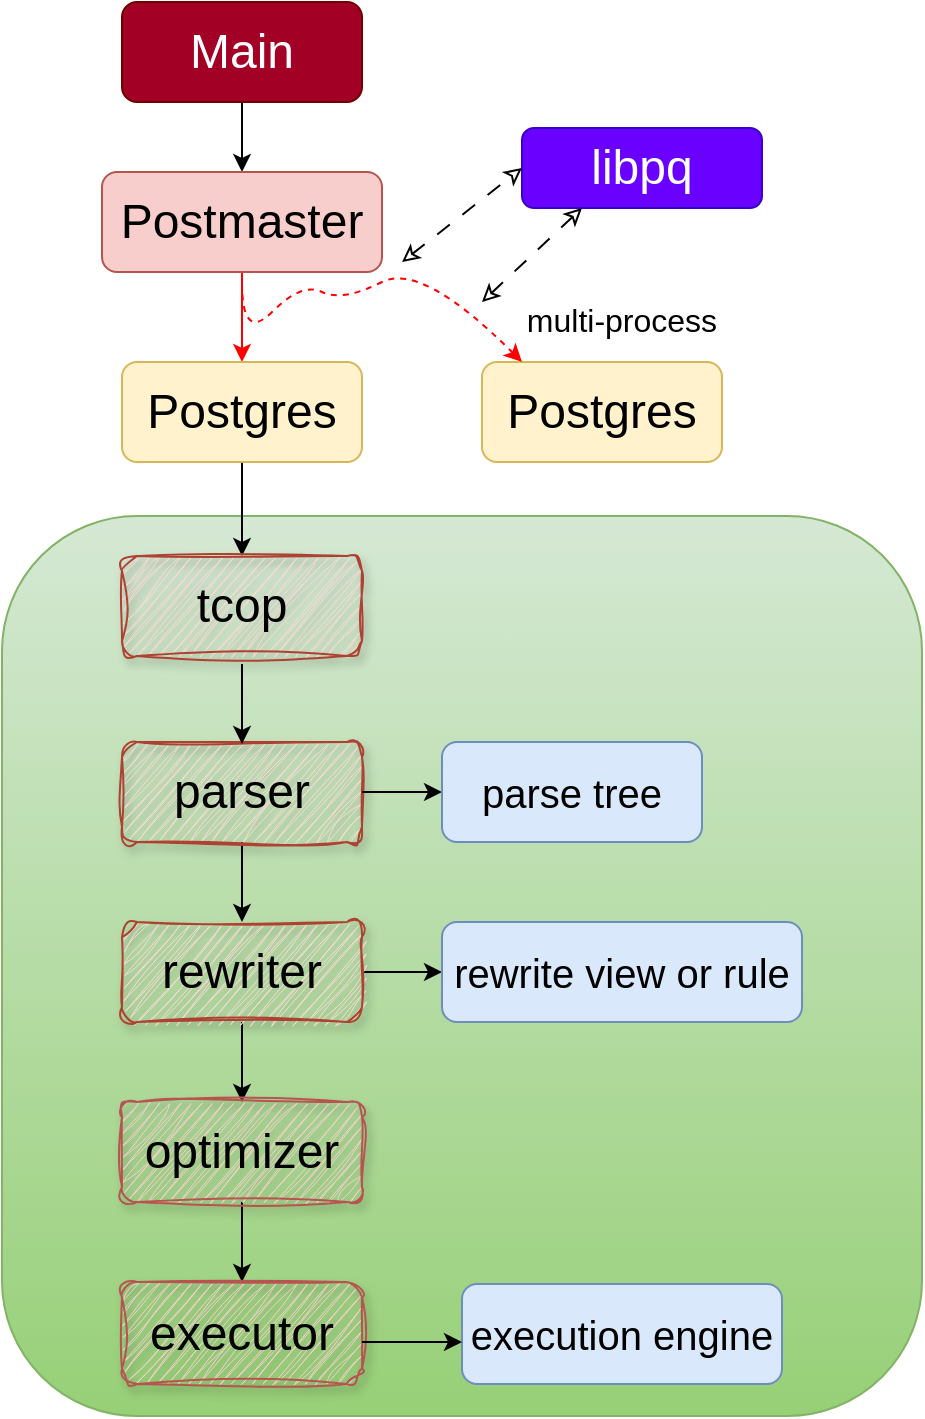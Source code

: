 <mxfile version="24.1.0" type="device">
  <diagram name="p1" id="9361dd3d-8414-5efd-6122-117bd74ce7a7">
    <mxGraphModel dx="1418" dy="820" grid="1" gridSize="10" guides="1" tooltips="1" connect="1" arrows="1" fold="1" page="0" pageScale="1.5" pageWidth="826" pageHeight="1169" background="none" math="0" shadow="0">
      <root>
        <mxCell id="0" />
        <mxCell id="1" parent="0" />
        <mxCell id="4Tx2nV5e4VXd4YdANbPT-79" value="" style="rounded=1;whiteSpace=wrap;html=1;fillColor=#d5e8d4;strokeColor=#82b366;gradientColor=#97d077;" parent="1" vertex="1">
          <mxGeometry x="340" y="347" width="460" height="450" as="geometry" />
        </mxCell>
        <mxCell id="4Tx2nV5e4VXd4YdANbPT-71" value="" style="edgeStyle=orthogonalEdgeStyle;rounded=0;orthogonalLoop=1;jettySize=auto;html=1;" parent="1" source="4Tx2nV5e4VXd4YdANbPT-69" target="4Tx2nV5e4VXd4YdANbPT-70" edge="1">
          <mxGeometry relative="1" as="geometry" />
        </mxCell>
        <mxCell id="4Tx2nV5e4VXd4YdANbPT-69" value="Main" style="rounded=1;whiteSpace=wrap;html=1;fillColor=#a20025;fontSize=24;fontColor=#ffffff;strokeColor=#6F0000;" parent="1" vertex="1">
          <mxGeometry x="400" y="90" width="120" height="50" as="geometry" />
        </mxCell>
        <mxCell id="4Tx2nV5e4VXd4YdANbPT-73" value="" style="edgeStyle=orthogonalEdgeStyle;rounded=1;orthogonalLoop=1;jettySize=auto;html=1;strokeColor=#FF0000;" parent="1" source="4Tx2nV5e4VXd4YdANbPT-70" target="4Tx2nV5e4VXd4YdANbPT-72" edge="1">
          <mxGeometry relative="1" as="geometry" />
        </mxCell>
        <mxCell id="4Tx2nV5e4VXd4YdANbPT-70" value="Postmaster" style="whiteSpace=wrap;html=1;fontSize=24;fillColor=#f8cecc;rounded=1;strokeColor=#b85450;" parent="1" vertex="1">
          <mxGeometry x="390" y="175" width="140" height="50" as="geometry" />
        </mxCell>
        <mxCell id="4Tx2nV5e4VXd4YdANbPT-81" value="" style="edgeStyle=orthogonalEdgeStyle;rounded=0;orthogonalLoop=1;jettySize=auto;html=1;entryX=0.5;entryY=0;entryDx=0;entryDy=0;" parent="1" source="4Tx2nV5e4VXd4YdANbPT-72" target="cQ2of3xFWmbDAOUYwszu-72" edge="1">
          <mxGeometry relative="1" as="geometry">
            <mxPoint x="460" y="360" as="targetPoint" />
          </mxGeometry>
        </mxCell>
        <mxCell id="4Tx2nV5e4VXd4YdANbPT-72" value="Postgres" style="whiteSpace=wrap;html=1;fontSize=24;fillColor=#fff2cc;rounded=1;strokeColor=#d6b656;" parent="1" vertex="1">
          <mxGeometry x="400" y="270" width="120" height="50" as="geometry" />
        </mxCell>
        <mxCell id="4Tx2nV5e4VXd4YdANbPT-74" value="Postgres" style="whiteSpace=wrap;html=1;fontSize=24;fillColor=#fff2cc;rounded=1;strokeColor=#d6b656;" parent="1" vertex="1">
          <mxGeometry x="580" y="270" width="120" height="50" as="geometry" />
        </mxCell>
        <mxCell id="4Tx2nV5e4VXd4YdANbPT-76" value="libpq" style="whiteSpace=wrap;html=1;fontSize=24;fillColor=#6a00ff;rounded=1;fontColor=#ffffff;strokeColor=#3700CC;" parent="1" vertex="1">
          <mxGeometry x="600" y="153" width="120" height="40" as="geometry" />
        </mxCell>
        <mxCell id="4Tx2nV5e4VXd4YdANbPT-77" value="" style="endArrow=classic;startArrow=classic;html=1;rounded=1;entryX=0;entryY=0.5;entryDx=0;entryDy=0;dashed=1;dashPattern=8 8;startFill=0;endFill=0;" parent="1" target="4Tx2nV5e4VXd4YdANbPT-76" edge="1">
          <mxGeometry width="50" height="50" relative="1" as="geometry">
            <mxPoint x="540" y="220" as="sourcePoint" />
            <mxPoint x="600" y="163" as="targetPoint" />
          </mxGeometry>
        </mxCell>
        <mxCell id="4Tx2nV5e4VXd4YdANbPT-78" value="" style="endArrow=classic;startArrow=classic;html=1;rounded=1;entryX=0.25;entryY=1;entryDx=0;entryDy=0;dashed=1;startFill=0;endFill=0;dashPattern=8 8;" parent="1" target="4Tx2nV5e4VXd4YdANbPT-76" edge="1">
          <mxGeometry width="50" height="50" relative="1" as="geometry">
            <mxPoint x="580" y="240" as="sourcePoint" />
            <mxPoint x="620.04" y="187" as="targetPoint" />
          </mxGeometry>
        </mxCell>
        <mxCell id="4Tx2nV5e4VXd4YdANbPT-83" value="" style="edgeStyle=orthogonalEdgeStyle;rounded=0;orthogonalLoop=1;jettySize=auto;html=1;" parent="1" source="4Tx2nV5e4VXd4YdANbPT-80" target="4Tx2nV5e4VXd4YdANbPT-82" edge="1">
          <mxGeometry relative="1" as="geometry" />
        </mxCell>
        <mxCell id="cQ2of3xFWmbDAOUYwszu-70" value="" style="edgeStyle=orthogonalEdgeStyle;rounded=0;orthogonalLoop=1;jettySize=auto;html=1;startArrow=classic;startFill=1;endArrow=none;endFill=0;" parent="1" source="4Tx2nV5e4VXd4YdANbPT-80" target="cQ2of3xFWmbDAOUYwszu-69" edge="1">
          <mxGeometry relative="1" as="geometry" />
        </mxCell>
        <mxCell id="cQ2of3xFWmbDAOUYwszu-77" value="" style="edgeStyle=orthogonalEdgeStyle;rounded=0;orthogonalLoop=1;jettySize=auto;html=1;" parent="1" source="4Tx2nV5e4VXd4YdANbPT-80" target="cQ2of3xFWmbDAOUYwszu-76" edge="1">
          <mxGeometry relative="1" as="geometry" />
        </mxCell>
        <mxCell id="4Tx2nV5e4VXd4YdANbPT-80" value="&lt;font style=&quot;font-size: 24px;&quot;&gt;rewriter&lt;/font&gt;" style="rounded=1;whiteSpace=wrap;html=1;fillColor=#fad9d5;sketch=1;curveFitting=1;jiggle=2;strokeColor=#ae4132;shadow=1;" parent="1" vertex="1">
          <mxGeometry x="400" y="550" width="120" height="50" as="geometry" />
        </mxCell>
        <mxCell id="4Tx2nV5e4VXd4YdANbPT-85" value="" style="edgeStyle=orthogonalEdgeStyle;rounded=0;orthogonalLoop=1;jettySize=auto;html=1;" parent="1" source="4Tx2nV5e4VXd4YdANbPT-82" target="4Tx2nV5e4VXd4YdANbPT-84" edge="1">
          <mxGeometry relative="1" as="geometry" />
        </mxCell>
        <mxCell id="4Tx2nV5e4VXd4YdANbPT-82" value="&lt;font style=&quot;font-size: 24px;&quot;&gt;optimizer&lt;/font&gt;" style="whiteSpace=wrap;html=1;fillColor=#f8cecc;strokeColor=#b85450;rounded=1;sketch=1;curveFitting=1;jiggle=2;shadow=1;" parent="1" vertex="1">
          <mxGeometry x="400" y="640" width="120" height="50" as="geometry" />
        </mxCell>
        <mxCell id="4Tx2nV5e4VXd4YdANbPT-84" value="&lt;font style=&quot;font-size: 24px;&quot;&gt;executor&lt;/font&gt;" style="whiteSpace=wrap;html=1;fillColor=#f8cecc;strokeColor=#b85450;rounded=1;sketch=1;curveFitting=1;jiggle=2;shadow=1;" parent="1" vertex="1">
          <mxGeometry x="400" y="730" width="120" height="51" as="geometry" />
        </mxCell>
        <mxCell id="cQ2of3xFWmbDAOUYwszu-69" value="&lt;font style=&quot;font-size: 24px;&quot;&gt;parser&lt;/font&gt;" style="rounded=1;whiteSpace=wrap;html=1;fillColor=#fad9d5;sketch=1;curveFitting=1;jiggle=2;strokeColor=#ae4132;shadow=1;" parent="1" vertex="1">
          <mxGeometry x="400" y="460" width="120" height="50" as="geometry" />
        </mxCell>
        <mxCell id="cQ2of3xFWmbDAOUYwszu-75" value="" style="edgeStyle=orthogonalEdgeStyle;rounded=0;orthogonalLoop=1;jettySize=auto;html=1;exitX=1;exitY=0.5;exitDx=0;exitDy=0;" parent="1" source="cQ2of3xFWmbDAOUYwszu-69" target="cQ2of3xFWmbDAOUYwszu-74" edge="1">
          <mxGeometry relative="1" as="geometry">
            <mxPoint x="530" y="485" as="sourcePoint" />
          </mxGeometry>
        </mxCell>
        <mxCell id="cQ2of3xFWmbDAOUYwszu-72" value="&lt;span style=&quot;font-size: 24px;&quot;&gt;tcop&lt;/span&gt;" style="rounded=1;whiteSpace=wrap;html=1;fillColor=#fad9d5;sketch=1;curveFitting=1;jiggle=2;strokeColor=#ae4132;shadow=1;" parent="1" vertex="1">
          <mxGeometry x="400" y="367" width="120" height="50" as="geometry" />
        </mxCell>
        <mxCell id="cQ2of3xFWmbDAOUYwszu-73" value="" style="edgeStyle=orthogonalEdgeStyle;rounded=0;orthogonalLoop=1;jettySize=auto;html=1;startArrow=classic;startFill=1;endArrow=none;endFill=0;" parent="1" edge="1">
          <mxGeometry relative="1" as="geometry">
            <mxPoint x="460" y="461" as="sourcePoint" />
            <mxPoint x="460" y="421" as="targetPoint" />
            <Array as="points">
              <mxPoint x="460" y="441" />
              <mxPoint x="460" y="441" />
            </Array>
          </mxGeometry>
        </mxCell>
        <mxCell id="cQ2of3xFWmbDAOUYwszu-74" value="&lt;font style=&quot;font-size: 20px;&quot;&gt;parse tree&lt;/font&gt;" style="rounded=1;whiteSpace=wrap;html=1;fillColor=#dae8fc;strokeColor=#6c8ebf;shadow=0;align=center;" parent="1" vertex="1">
          <mxGeometry x="560" y="460" width="130" height="50" as="geometry" />
        </mxCell>
        <mxCell id="cQ2of3xFWmbDAOUYwszu-76" value="&lt;font style=&quot;font-size: 20px;&quot;&gt;rewrite view or rule&lt;/font&gt;" style="rounded=1;whiteSpace=wrap;html=1;fillColor=#dae8fc;strokeColor=#6c8ebf;shadow=0;gradientColor=none;" parent="1" vertex="1">
          <mxGeometry x="560" y="550" width="180" height="50" as="geometry" />
        </mxCell>
        <mxCell id="cQ2of3xFWmbDAOUYwszu-80" value="" style="curved=1;endArrow=classic;html=1;rounded=0;dashed=1;strokeColor=#FF0000;" parent="1" edge="1">
          <mxGeometry width="50" height="50" relative="1" as="geometry">
            <mxPoint x="460" y="230" as="sourcePoint" />
            <mxPoint x="600" y="270" as="targetPoint" />
            <Array as="points">
              <mxPoint x="460" y="260" />
              <mxPoint x="490" y="230" />
              <mxPoint x="510" y="240" />
              <mxPoint x="550" y="220" />
            </Array>
          </mxGeometry>
        </mxCell>
        <mxCell id="QktKYvNRPqzT80jcHMMe-69" value="&lt;font style=&quot;font-size: 16px;&quot;&gt;multi-process&lt;/font&gt;" style="text;html=1;strokeColor=none;fillColor=none;align=center;verticalAlign=middle;whiteSpace=wrap;rounded=0;" parent="1" vertex="1">
          <mxGeometry x="600" y="234" width="100" height="30" as="geometry" />
        </mxCell>
        <mxCell id="B-_bRjnkBKYMeY1XbHVS-69" value="&lt;font style=&quot;font-size: 20px;&quot;&gt;execution engine&lt;/font&gt;" style="rounded=1;whiteSpace=wrap;html=1;fillColor=#dae8fc;strokeColor=#6c8ebf;shadow=0;gradientColor=none;fontFamily=Helvetica;align=center;" vertex="1" parent="1">
          <mxGeometry x="570" y="731" width="160" height="50" as="geometry" />
        </mxCell>
        <mxCell id="B-_bRjnkBKYMeY1XbHVS-72" value="" style="endArrow=classic;html=1;rounded=0;" edge="1" parent="1">
          <mxGeometry width="50" height="50" relative="1" as="geometry">
            <mxPoint x="520" y="760" as="sourcePoint" />
            <mxPoint x="570" y="760" as="targetPoint" />
          </mxGeometry>
        </mxCell>
      </root>
    </mxGraphModel>
  </diagram>
</mxfile>
